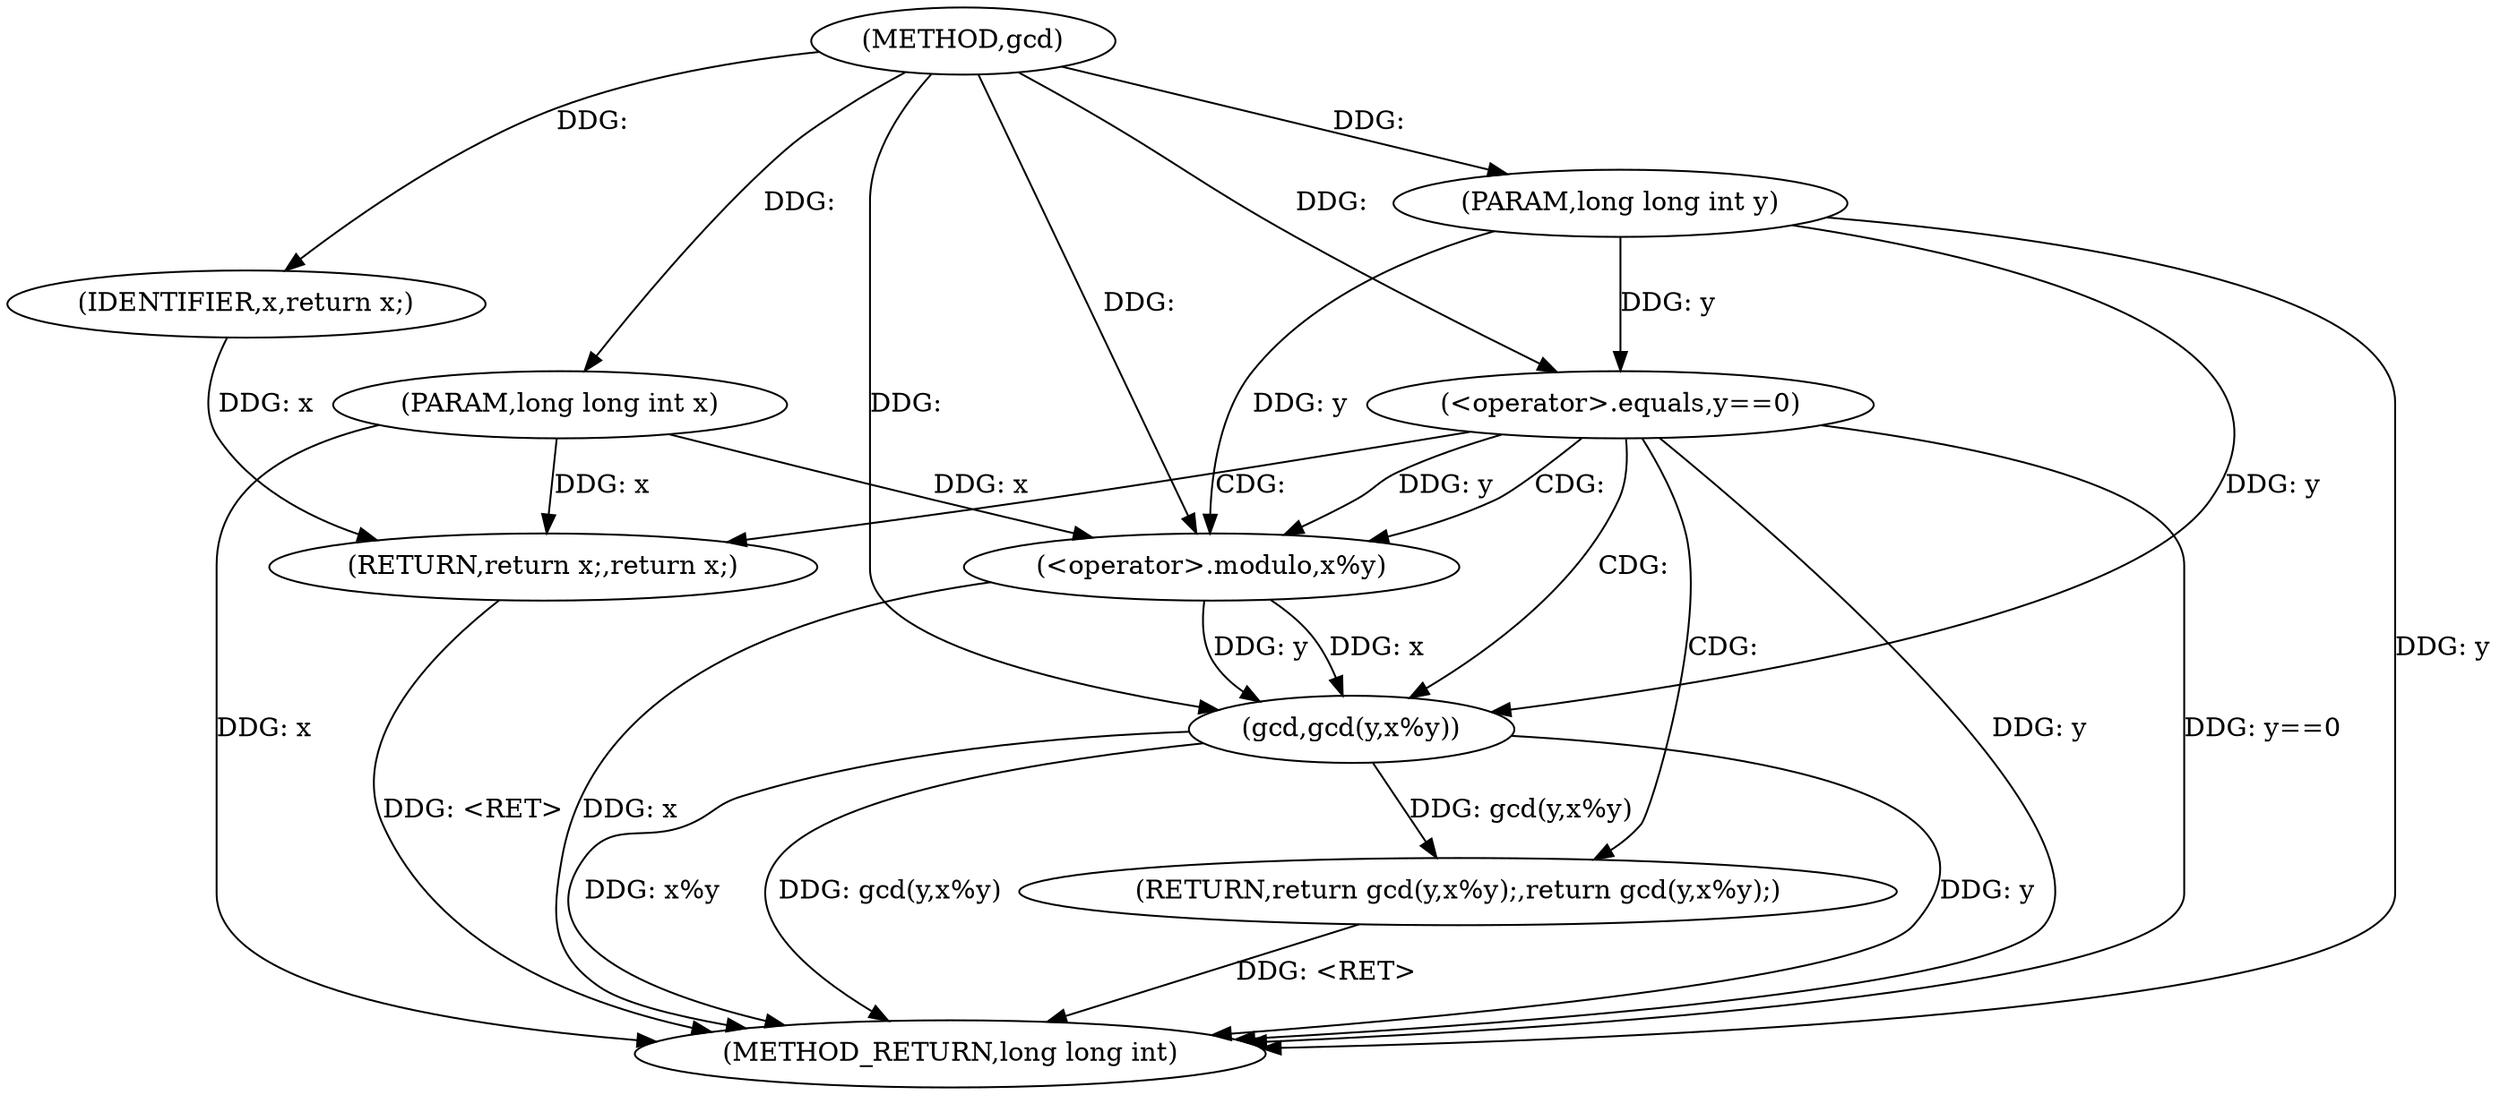 digraph "gcd" {  
"1000131" [label = "(METHOD,gcd)" ]
"1000147" [label = "(METHOD_RETURN,long long int)" ]
"1000132" [label = "(PARAM,long long int x)" ]
"1000133" [label = "(PARAM,long long int y)" ]
"1000141" [label = "(RETURN,return gcd(y,x%y);,return gcd(y,x%y);)" ]
"1000136" [label = "(<operator>.equals,y==0)" ]
"1000139" [label = "(RETURN,return x;,return x;)" ]
"1000142" [label = "(gcd,gcd(y,x%y))" ]
"1000140" [label = "(IDENTIFIER,x,return x;)" ]
"1000144" [label = "(<operator>.modulo,x%y)" ]
  "1000132" -> "1000147"  [ label = "DDG: x"] 
  "1000133" -> "1000147"  [ label = "DDG: y"] 
  "1000136" -> "1000147"  [ label = "DDG: y"] 
  "1000136" -> "1000147"  [ label = "DDG: y==0"] 
  "1000142" -> "1000147"  [ label = "DDG: y"] 
  "1000144" -> "1000147"  [ label = "DDG: x"] 
  "1000142" -> "1000147"  [ label = "DDG: x%y"] 
  "1000142" -> "1000147"  [ label = "DDG: gcd(y,x%y)"] 
  "1000139" -> "1000147"  [ label = "DDG: <RET>"] 
  "1000141" -> "1000147"  [ label = "DDG: <RET>"] 
  "1000131" -> "1000132"  [ label = "DDG: "] 
  "1000131" -> "1000133"  [ label = "DDG: "] 
  "1000142" -> "1000141"  [ label = "DDG: gcd(y,x%y)"] 
  "1000140" -> "1000139"  [ label = "DDG: x"] 
  "1000132" -> "1000139"  [ label = "DDG: x"] 
  "1000133" -> "1000136"  [ label = "DDG: y"] 
  "1000131" -> "1000136"  [ label = "DDG: "] 
  "1000131" -> "1000140"  [ label = "DDG: "] 
  "1000144" -> "1000142"  [ label = "DDG: y"] 
  "1000133" -> "1000142"  [ label = "DDG: y"] 
  "1000131" -> "1000142"  [ label = "DDG: "] 
  "1000144" -> "1000142"  [ label = "DDG: x"] 
  "1000132" -> "1000144"  [ label = "DDG: x"] 
  "1000131" -> "1000144"  [ label = "DDG: "] 
  "1000136" -> "1000144"  [ label = "DDG: y"] 
  "1000133" -> "1000144"  [ label = "DDG: y"] 
  "1000136" -> "1000142"  [ label = "CDG: "] 
  "1000136" -> "1000141"  [ label = "CDG: "] 
  "1000136" -> "1000144"  [ label = "CDG: "] 
  "1000136" -> "1000139"  [ label = "CDG: "] 
}
